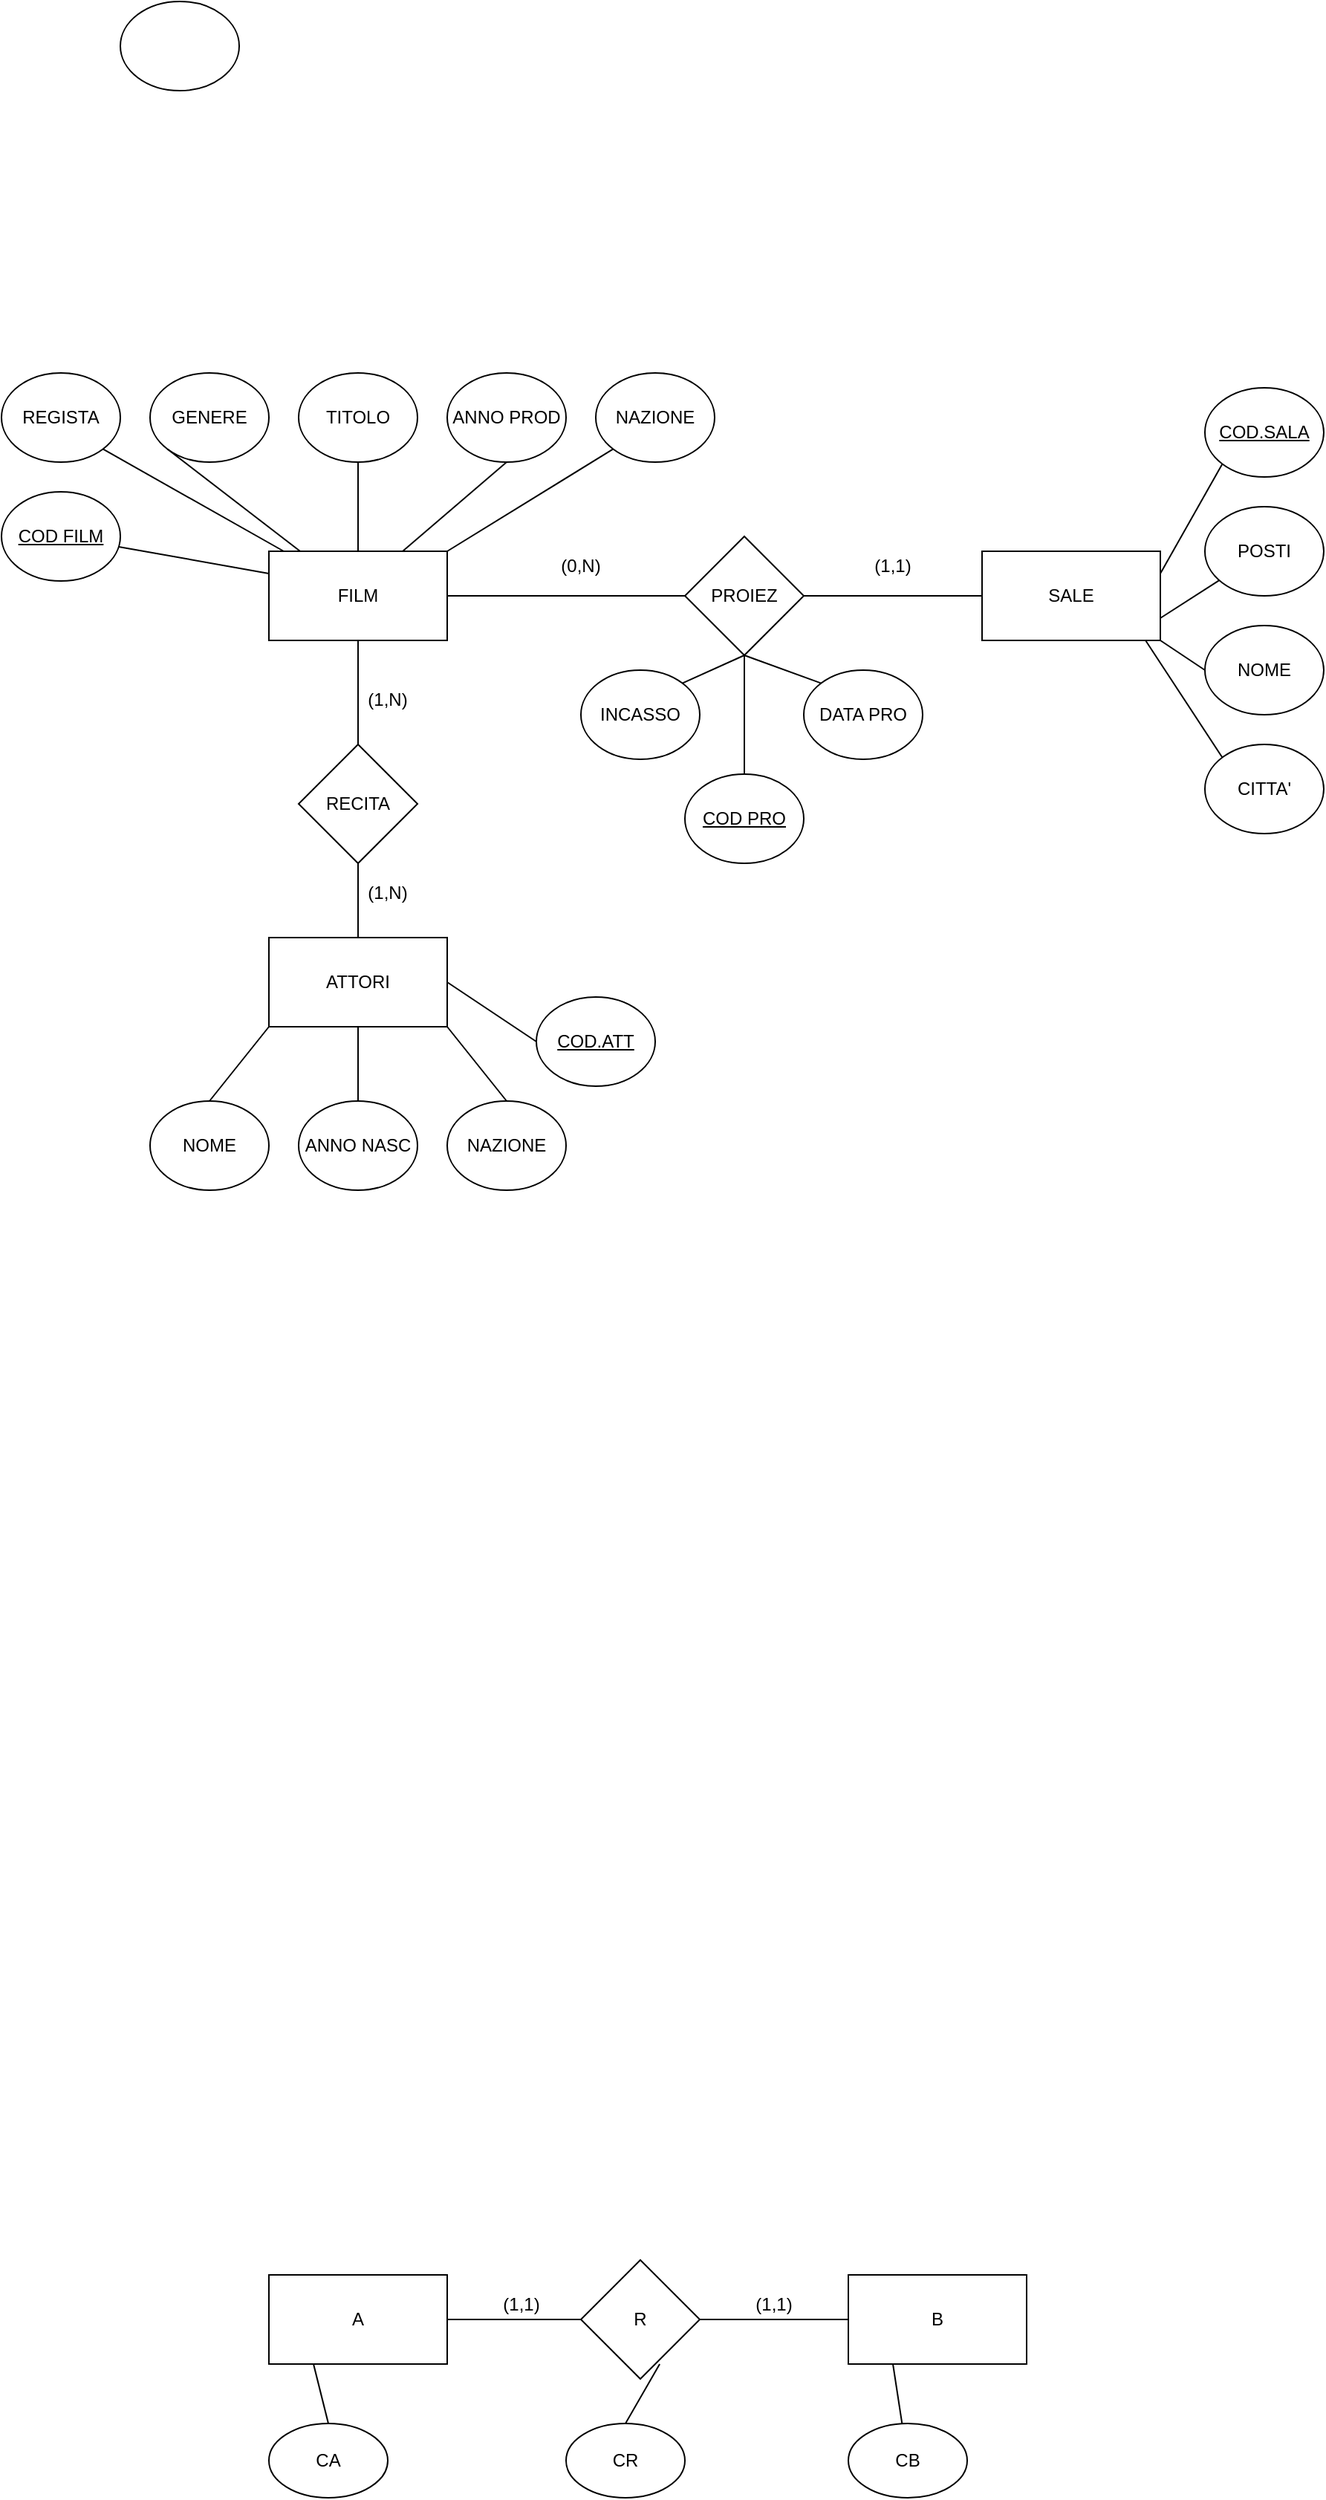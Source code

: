 <mxfile version="14.1.8" type="github">
  <diagram id="iQXElWHDbqOCm6g8M7TW" name="Page-1">
    <mxGraphModel dx="1157" dy="600" grid="1" gridSize="10" guides="1" tooltips="1" connect="1" arrows="1" fold="1" page="1" pageScale="1" pageWidth="3300" pageHeight="4681" math="0" shadow="0">
      <root>
        <mxCell id="0" />
        <mxCell id="1" parent="0" />
        <mxCell id="xWXkVfhPle93Gli7PesM-1" value="FILM" style="rounded=0;whiteSpace=wrap;html=1;" vertex="1" parent="1">
          <mxGeometry x="720" y="700" width="120" height="60" as="geometry" />
        </mxCell>
        <mxCell id="xWXkVfhPle93Gli7PesM-2" value="&lt;u&gt;COD FILM&lt;/u&gt;" style="ellipse;whiteSpace=wrap;html=1;" vertex="1" parent="1">
          <mxGeometry x="540" y="660" width="80" height="60" as="geometry" />
        </mxCell>
        <mxCell id="xWXkVfhPle93Gli7PesM-3" value="TITOLO" style="ellipse;whiteSpace=wrap;html=1;" vertex="1" parent="1">
          <mxGeometry x="740" y="580" width="80" height="60" as="geometry" />
        </mxCell>
        <mxCell id="xWXkVfhPle93Gli7PesM-4" value="GENERE" style="ellipse;whiteSpace=wrap;html=1;" vertex="1" parent="1">
          <mxGeometry x="640" y="580" width="80" height="60" as="geometry" />
        </mxCell>
        <mxCell id="xWXkVfhPle93Gli7PesM-5" value="" style="ellipse;whiteSpace=wrap;html=1;" vertex="1" parent="1">
          <mxGeometry x="620" y="330" width="80" height="60" as="geometry" />
        </mxCell>
        <mxCell id="xWXkVfhPle93Gli7PesM-6" value="ANNO PROD" style="ellipse;whiteSpace=wrap;html=1;" vertex="1" parent="1">
          <mxGeometry x="840" y="580" width="80" height="60" as="geometry" />
        </mxCell>
        <mxCell id="xWXkVfhPle93Gli7PesM-7" value="REGISTA" style="ellipse;whiteSpace=wrap;html=1;" vertex="1" parent="1">
          <mxGeometry x="540" y="580" width="80" height="60" as="geometry" />
        </mxCell>
        <mxCell id="xWXkVfhPle93Gli7PesM-8" value="NAZIONE" style="ellipse;whiteSpace=wrap;html=1;" vertex="1" parent="1">
          <mxGeometry x="940" y="580" width="80" height="60" as="geometry" />
        </mxCell>
        <mxCell id="xWXkVfhPle93Gli7PesM-9" value="RECITA" style="rhombus;whiteSpace=wrap;html=1;" vertex="1" parent="1">
          <mxGeometry x="740" y="830" width="80" height="80" as="geometry" />
        </mxCell>
        <mxCell id="xWXkVfhPle93Gli7PesM-10" value="ATTORI" style="rounded=0;whiteSpace=wrap;html=1;" vertex="1" parent="1">
          <mxGeometry x="720" y="960" width="120" height="60" as="geometry" />
        </mxCell>
        <mxCell id="xWXkVfhPle93Gli7PesM-11" value="" style="endArrow=none;html=1;entryX=0.5;entryY=1;entryDx=0;entryDy=0;exitX=0.5;exitY=0;exitDx=0;exitDy=0;" edge="1" parent="1" source="xWXkVfhPle93Gli7PesM-9" target="xWXkVfhPle93Gli7PesM-1">
          <mxGeometry width="50" height="50" relative="1" as="geometry">
            <mxPoint x="820" y="870" as="sourcePoint" />
            <mxPoint x="870" y="820" as="targetPoint" />
          </mxGeometry>
        </mxCell>
        <mxCell id="xWXkVfhPle93Gli7PesM-12" value="" style="endArrow=none;html=1;exitX=0.5;exitY=0;exitDx=0;exitDy=0;entryX=0.5;entryY=1;entryDx=0;entryDy=0;" edge="1" parent="1" source="xWXkVfhPle93Gli7PesM-10" target="xWXkVfhPle93Gli7PesM-9">
          <mxGeometry width="50" height="50" relative="1" as="geometry">
            <mxPoint x="820" y="870" as="sourcePoint" />
            <mxPoint x="870" y="820" as="targetPoint" />
          </mxGeometry>
        </mxCell>
        <mxCell id="xWXkVfhPle93Gli7PesM-13" value="&lt;u&gt;COD PRO&lt;/u&gt;" style="ellipse;whiteSpace=wrap;html=1;" vertex="1" parent="1">
          <mxGeometry x="1000" y="850" width="80" height="60" as="geometry" />
        </mxCell>
        <mxCell id="xWXkVfhPle93Gli7PesM-14" value="NOME" style="ellipse;whiteSpace=wrap;html=1;" vertex="1" parent="1">
          <mxGeometry x="640" y="1070" width="80" height="60" as="geometry" />
        </mxCell>
        <mxCell id="xWXkVfhPle93Gli7PesM-15" value="NAZIONE" style="ellipse;whiteSpace=wrap;html=1;" vertex="1" parent="1">
          <mxGeometry x="840" y="1070" width="80" height="60" as="geometry" />
        </mxCell>
        <mxCell id="xWXkVfhPle93Gli7PesM-16" value="ANNO NASC" style="ellipse;whiteSpace=wrap;html=1;" vertex="1" parent="1">
          <mxGeometry x="740" y="1070" width="80" height="60" as="geometry" />
        </mxCell>
        <mxCell id="xWXkVfhPle93Gli7PesM-17" value="&lt;u&gt;COD.ATT&lt;/u&gt;" style="ellipse;whiteSpace=wrap;html=1;" vertex="1" parent="1">
          <mxGeometry x="900" y="1000" width="80" height="60" as="geometry" />
        </mxCell>
        <mxCell id="xWXkVfhPle93Gli7PesM-18" value="" style="endArrow=none;html=1;entryX=0;entryY=0.25;entryDx=0;entryDy=0;" edge="1" parent="1" source="xWXkVfhPle93Gli7PesM-2" target="xWXkVfhPle93Gli7PesM-1">
          <mxGeometry width="50" height="50" relative="1" as="geometry">
            <mxPoint x="890" y="870" as="sourcePoint" />
            <mxPoint x="940" y="820" as="targetPoint" />
          </mxGeometry>
        </mxCell>
        <mxCell id="xWXkVfhPle93Gli7PesM-19" value="" style="endArrow=none;html=1;exitX=1;exitY=0.5;exitDx=0;exitDy=0;entryX=0;entryY=0.5;entryDx=0;entryDy=0;" edge="1" parent="1" source="xWXkVfhPle93Gli7PesM-10" target="xWXkVfhPle93Gli7PesM-17">
          <mxGeometry width="50" height="50" relative="1" as="geometry">
            <mxPoint x="890" y="870" as="sourcePoint" />
            <mxPoint x="940" y="820" as="targetPoint" />
          </mxGeometry>
        </mxCell>
        <mxCell id="xWXkVfhPle93Gli7PesM-21" value="" style="endArrow=none;html=1;exitX=1;exitY=1;exitDx=0;exitDy=0;entryX=0.5;entryY=0;entryDx=0;entryDy=0;" edge="1" parent="1" source="xWXkVfhPle93Gli7PesM-10" target="xWXkVfhPle93Gli7PesM-15">
          <mxGeometry width="50" height="50" relative="1" as="geometry">
            <mxPoint x="890" y="1000" as="sourcePoint" />
            <mxPoint x="940" y="950" as="targetPoint" />
          </mxGeometry>
        </mxCell>
        <mxCell id="xWXkVfhPle93Gli7PesM-22" value="" style="endArrow=none;html=1;exitX=0.5;exitY=0;exitDx=0;exitDy=0;entryX=0.5;entryY=1;entryDx=0;entryDy=0;" edge="1" parent="1" source="xWXkVfhPle93Gli7PesM-16" target="xWXkVfhPle93Gli7PesM-10">
          <mxGeometry width="50" height="50" relative="1" as="geometry">
            <mxPoint x="890" y="1000" as="sourcePoint" />
            <mxPoint x="940" y="950" as="targetPoint" />
          </mxGeometry>
        </mxCell>
        <mxCell id="xWXkVfhPle93Gli7PesM-23" value="" style="endArrow=none;html=1;exitX=0.5;exitY=0;exitDx=0;exitDy=0;entryX=0;entryY=1;entryDx=0;entryDy=0;" edge="1" parent="1" source="xWXkVfhPle93Gli7PesM-14" target="xWXkVfhPle93Gli7PesM-10">
          <mxGeometry width="50" height="50" relative="1" as="geometry">
            <mxPoint x="890" y="1000" as="sourcePoint" />
            <mxPoint x="940" y="950" as="targetPoint" />
          </mxGeometry>
        </mxCell>
        <mxCell id="xWXkVfhPle93Gli7PesM-24" value="" style="endArrow=none;html=1;entryX=0;entryY=1;entryDx=0;entryDy=0;" edge="1" parent="1" source="xWXkVfhPle93Gli7PesM-1" target="xWXkVfhPle93Gli7PesM-4">
          <mxGeometry width="50" height="50" relative="1" as="geometry">
            <mxPoint x="890" y="870" as="sourcePoint" />
            <mxPoint x="940" y="820" as="targetPoint" />
          </mxGeometry>
        </mxCell>
        <mxCell id="xWXkVfhPle93Gli7PesM-25" value="" style="endArrow=none;html=1;exitX=1;exitY=1;exitDx=0;exitDy=0;" edge="1" parent="1" source="xWXkVfhPle93Gli7PesM-7">
          <mxGeometry width="50" height="50" relative="1" as="geometry">
            <mxPoint x="890" y="870" as="sourcePoint" />
            <mxPoint x="730" y="700" as="targetPoint" />
          </mxGeometry>
        </mxCell>
        <mxCell id="xWXkVfhPle93Gli7PesM-26" value="" style="endArrow=none;html=1;entryX=0.5;entryY=1;entryDx=0;entryDy=0;exitX=0.5;exitY=0;exitDx=0;exitDy=0;" edge="1" parent="1" source="xWXkVfhPle93Gli7PesM-1" target="xWXkVfhPle93Gli7PesM-3">
          <mxGeometry width="50" height="50" relative="1" as="geometry">
            <mxPoint x="890" y="870" as="sourcePoint" />
            <mxPoint x="940" y="820" as="targetPoint" />
          </mxGeometry>
        </mxCell>
        <mxCell id="xWXkVfhPle93Gli7PesM-27" value="" style="endArrow=none;html=1;entryX=0.5;entryY=1;entryDx=0;entryDy=0;exitX=0.75;exitY=0;exitDx=0;exitDy=0;" edge="1" parent="1" source="xWXkVfhPle93Gli7PesM-1" target="xWXkVfhPle93Gli7PesM-6">
          <mxGeometry width="50" height="50" relative="1" as="geometry">
            <mxPoint x="890" y="870" as="sourcePoint" />
            <mxPoint x="940" y="820" as="targetPoint" />
          </mxGeometry>
        </mxCell>
        <mxCell id="xWXkVfhPle93Gli7PesM-28" value="" style="endArrow=none;html=1;entryX=0;entryY=1;entryDx=0;entryDy=0;exitX=1;exitY=0;exitDx=0;exitDy=0;" edge="1" parent="1" source="xWXkVfhPle93Gli7PesM-1" target="xWXkVfhPle93Gli7PesM-8">
          <mxGeometry width="50" height="50" relative="1" as="geometry">
            <mxPoint x="890" y="870" as="sourcePoint" />
            <mxPoint x="940" y="820" as="targetPoint" />
          </mxGeometry>
        </mxCell>
        <mxCell id="xWXkVfhPle93Gli7PesM-29" value="PROIEZ" style="rhombus;whiteSpace=wrap;html=1;" vertex="1" parent="1">
          <mxGeometry x="1000" y="690" width="80" height="80" as="geometry" />
        </mxCell>
        <mxCell id="xWXkVfhPle93Gli7PesM-30" value="SALE" style="rounded=0;whiteSpace=wrap;html=1;" vertex="1" parent="1">
          <mxGeometry x="1200" y="700" width="120" height="60" as="geometry" />
        </mxCell>
        <mxCell id="xWXkVfhPle93Gli7PesM-31" value="" style="endArrow=none;html=1;exitX=1;exitY=0.5;exitDx=0;exitDy=0;entryX=0;entryY=0.5;entryDx=0;entryDy=0;" edge="1" parent="1" source="xWXkVfhPle93Gli7PesM-1" target="xWXkVfhPle93Gli7PesM-29">
          <mxGeometry width="50" height="50" relative="1" as="geometry">
            <mxPoint x="1170" y="870" as="sourcePoint" />
            <mxPoint x="1220" y="820" as="targetPoint" />
          </mxGeometry>
        </mxCell>
        <mxCell id="xWXkVfhPle93Gli7PesM-33" value="CITTA&#39;" style="ellipse;whiteSpace=wrap;html=1;" vertex="1" parent="1">
          <mxGeometry x="1350" y="830" width="80" height="60" as="geometry" />
        </mxCell>
        <mxCell id="xWXkVfhPle93Gli7PesM-34" value="NOME" style="ellipse;whiteSpace=wrap;html=1;" vertex="1" parent="1">
          <mxGeometry x="1350" y="750" width="80" height="60" as="geometry" />
        </mxCell>
        <mxCell id="xWXkVfhPle93Gli7PesM-35" value="POSTI" style="ellipse;whiteSpace=wrap;html=1;" vertex="1" parent="1">
          <mxGeometry x="1350" y="670" width="80" height="60" as="geometry" />
        </mxCell>
        <mxCell id="xWXkVfhPle93Gli7PesM-36" value="&lt;u&gt;COD.SALA&lt;/u&gt;" style="ellipse;whiteSpace=wrap;html=1;" vertex="1" parent="1">
          <mxGeometry x="1350" y="590" width="80" height="60" as="geometry" />
        </mxCell>
        <mxCell id="xWXkVfhPle93Gli7PesM-37" value="INCASSO" style="ellipse;whiteSpace=wrap;html=1;" vertex="1" parent="1">
          <mxGeometry x="930" y="780" width="80" height="60" as="geometry" />
        </mxCell>
        <mxCell id="xWXkVfhPle93Gli7PesM-38" value="DATA PRO" style="ellipse;whiteSpace=wrap;html=1;" vertex="1" parent="1">
          <mxGeometry x="1080" y="780" width="80" height="60" as="geometry" />
        </mxCell>
        <mxCell id="xWXkVfhPle93Gli7PesM-39" value="" style="endArrow=none;html=1;exitX=1;exitY=0;exitDx=0;exitDy=0;entryX=0.5;entryY=1;entryDx=0;entryDy=0;" edge="1" parent="1" source="xWXkVfhPle93Gli7PesM-37" target="xWXkVfhPle93Gli7PesM-29">
          <mxGeometry width="50" height="50" relative="1" as="geometry">
            <mxPoint x="1170" y="600" as="sourcePoint" />
            <mxPoint x="1220" y="550" as="targetPoint" />
          </mxGeometry>
        </mxCell>
        <mxCell id="xWXkVfhPle93Gli7PesM-40" value="" style="endArrow=none;html=1;exitX=0.5;exitY=1;exitDx=0;exitDy=0;entryX=0;entryY=0;entryDx=0;entryDy=0;" edge="1" parent="1" source="xWXkVfhPle93Gli7PesM-29" target="xWXkVfhPle93Gli7PesM-38">
          <mxGeometry width="50" height="50" relative="1" as="geometry">
            <mxPoint x="1170" y="600" as="sourcePoint" />
            <mxPoint x="1220" y="550" as="targetPoint" />
          </mxGeometry>
        </mxCell>
        <mxCell id="xWXkVfhPle93Gli7PesM-41" value="" style="endArrow=none;html=1;entryX=0.917;entryY=1;entryDx=0;entryDy=0;entryPerimeter=0;exitX=0;exitY=0;exitDx=0;exitDy=0;" edge="1" parent="1" source="xWXkVfhPle93Gli7PesM-33" target="xWXkVfhPle93Gli7PesM-30">
          <mxGeometry width="50" height="50" relative="1" as="geometry">
            <mxPoint x="1170" y="870" as="sourcePoint" />
            <mxPoint x="1220" y="820" as="targetPoint" />
          </mxGeometry>
        </mxCell>
        <mxCell id="xWXkVfhPle93Gli7PesM-42" value="" style="endArrow=none;html=1;entryX=1;entryY=1;entryDx=0;entryDy=0;exitX=0;exitY=0.5;exitDx=0;exitDy=0;" edge="1" parent="1" source="xWXkVfhPle93Gli7PesM-34" target="xWXkVfhPle93Gli7PesM-30">
          <mxGeometry width="50" height="50" relative="1" as="geometry">
            <mxPoint x="1170" y="870" as="sourcePoint" />
            <mxPoint x="1220" y="820" as="targetPoint" />
          </mxGeometry>
        </mxCell>
        <mxCell id="xWXkVfhPle93Gli7PesM-43" value="" style="endArrow=none;html=1;exitX=1;exitY=0.75;exitDx=0;exitDy=0;" edge="1" parent="1" source="xWXkVfhPle93Gli7PesM-30" target="xWXkVfhPle93Gli7PesM-35">
          <mxGeometry width="50" height="50" relative="1" as="geometry">
            <mxPoint x="1170" y="870" as="sourcePoint" />
            <mxPoint x="1220" y="820" as="targetPoint" />
          </mxGeometry>
        </mxCell>
        <mxCell id="xWXkVfhPle93Gli7PesM-44" value="" style="endArrow=none;html=1;entryX=0;entryY=1;entryDx=0;entryDy=0;exitX=1;exitY=0.25;exitDx=0;exitDy=0;" edge="1" parent="1" source="xWXkVfhPle93Gli7PesM-30" target="xWXkVfhPle93Gli7PesM-36">
          <mxGeometry width="50" height="50" relative="1" as="geometry">
            <mxPoint x="1170" y="870" as="sourcePoint" />
            <mxPoint x="1220" y="820" as="targetPoint" />
          </mxGeometry>
        </mxCell>
        <mxCell id="xWXkVfhPle93Gli7PesM-47" value="A" style="rounded=0;whiteSpace=wrap;html=1;" vertex="1" parent="1">
          <mxGeometry x="720" y="1860" width="120" height="60" as="geometry" />
        </mxCell>
        <mxCell id="xWXkVfhPle93Gli7PesM-48" value="B" style="rounded=0;whiteSpace=wrap;html=1;" vertex="1" parent="1">
          <mxGeometry x="1110" y="1860" width="120" height="60" as="geometry" />
        </mxCell>
        <mxCell id="xWXkVfhPle93Gli7PesM-49" value="R" style="rhombus;whiteSpace=wrap;html=1;" vertex="1" parent="1">
          <mxGeometry x="930" y="1850" width="80" height="80" as="geometry" />
        </mxCell>
        <mxCell id="xWXkVfhPle93Gli7PesM-50" value="" style="endArrow=none;html=1;exitX=1;exitY=0.5;exitDx=0;exitDy=0;entryX=0;entryY=0.5;entryDx=0;entryDy=0;" edge="1" parent="1" source="xWXkVfhPle93Gli7PesM-47" target="xWXkVfhPle93Gli7PesM-49">
          <mxGeometry width="50" height="50" relative="1" as="geometry">
            <mxPoint x="1030" y="1930" as="sourcePoint" />
            <mxPoint x="1080" y="1880" as="targetPoint" />
          </mxGeometry>
        </mxCell>
        <mxCell id="xWXkVfhPle93Gli7PesM-51" value="" style="endArrow=none;html=1;exitX=1;exitY=0.5;exitDx=0;exitDy=0;entryX=0;entryY=0.5;entryDx=0;entryDy=0;" edge="1" parent="1" source="xWXkVfhPle93Gli7PesM-49" target="xWXkVfhPle93Gli7PesM-48">
          <mxGeometry width="50" height="50" relative="1" as="geometry">
            <mxPoint x="1030" y="1930" as="sourcePoint" />
            <mxPoint x="1080" y="1880" as="targetPoint" />
          </mxGeometry>
        </mxCell>
        <mxCell id="xWXkVfhPle93Gli7PesM-52" value="CA" style="ellipse;whiteSpace=wrap;html=1;" vertex="1" parent="1">
          <mxGeometry x="720" y="1960" width="80" height="50" as="geometry" />
        </mxCell>
        <mxCell id="xWXkVfhPle93Gli7PesM-53" value="" style="endArrow=none;html=1;exitX=0.5;exitY=0;exitDx=0;exitDy=0;entryX=0.25;entryY=1;entryDx=0;entryDy=0;" edge="1" parent="1" source="xWXkVfhPle93Gli7PesM-52" target="xWXkVfhPle93Gli7PesM-47">
          <mxGeometry width="50" height="50" relative="1" as="geometry">
            <mxPoint x="1030" y="1930" as="sourcePoint" />
            <mxPoint x="1080" y="1880" as="targetPoint" />
          </mxGeometry>
        </mxCell>
        <mxCell id="xWXkVfhPle93Gli7PesM-54" value="CB" style="ellipse;whiteSpace=wrap;html=1;" vertex="1" parent="1">
          <mxGeometry x="1110" y="1960" width="80" height="50" as="geometry" />
        </mxCell>
        <mxCell id="xWXkVfhPle93Gli7PesM-55" value="" style="endArrow=none;html=1;entryX=0.25;entryY=1;entryDx=0;entryDy=0;" edge="1" parent="1" source="xWXkVfhPle93Gli7PesM-54" target="xWXkVfhPle93Gli7PesM-48">
          <mxGeometry width="50" height="50" relative="1" as="geometry">
            <mxPoint x="770" y="1970" as="sourcePoint" />
            <mxPoint x="760" y="1930" as="targetPoint" />
          </mxGeometry>
        </mxCell>
        <mxCell id="xWXkVfhPle93Gli7PesM-56" value="CR" style="ellipse;whiteSpace=wrap;html=1;" vertex="1" parent="1">
          <mxGeometry x="920" y="1960" width="80" height="50" as="geometry" />
        </mxCell>
        <mxCell id="xWXkVfhPle93Gli7PesM-57" value="" style="endArrow=none;html=1;exitX=0.5;exitY=0;exitDx=0;exitDy=0;entryX=0.663;entryY=0.875;entryDx=0;entryDy=0;entryPerimeter=0;" edge="1" parent="1" source="xWXkVfhPle93Gli7PesM-56" target="xWXkVfhPle93Gli7PesM-49">
          <mxGeometry width="50" height="50" relative="1" as="geometry">
            <mxPoint x="1030" y="1930" as="sourcePoint" />
            <mxPoint x="1080" y="1880" as="targetPoint" />
          </mxGeometry>
        </mxCell>
        <mxCell id="xWXkVfhPle93Gli7PesM-58" value="(1,1)" style="text;html=1;strokeColor=none;fillColor=none;align=center;verticalAlign=middle;whiteSpace=wrap;rounded=0;" vertex="1" parent="1">
          <mxGeometry x="870" y="1870" width="40" height="20" as="geometry" />
        </mxCell>
        <mxCell id="xWXkVfhPle93Gli7PesM-59" value="(1,1)" style="text;html=1;strokeColor=none;fillColor=none;align=center;verticalAlign=middle;whiteSpace=wrap;rounded=0;" vertex="1" parent="1">
          <mxGeometry x="1040" y="1870" width="40" height="20" as="geometry" />
        </mxCell>
        <mxCell id="xWXkVfhPle93Gli7PesM-60" value="" style="endArrow=none;html=1;exitX=0.5;exitY=0;exitDx=0;exitDy=0;entryX=0.5;entryY=1;entryDx=0;entryDy=0;" edge="1" parent="1" source="xWXkVfhPle93Gli7PesM-13" target="xWXkVfhPle93Gli7PesM-29">
          <mxGeometry width="50" height="50" relative="1" as="geometry">
            <mxPoint x="1030" y="830" as="sourcePoint" />
            <mxPoint x="1080" y="780" as="targetPoint" />
          </mxGeometry>
        </mxCell>
        <mxCell id="xWXkVfhPle93Gli7PesM-61" value="(0,N)" style="text;html=1;strokeColor=none;fillColor=none;align=center;verticalAlign=middle;whiteSpace=wrap;rounded=0;" vertex="1" parent="1">
          <mxGeometry x="910" y="700" width="40" height="20" as="geometry" />
        </mxCell>
        <mxCell id="xWXkVfhPle93Gli7PesM-62" value="(1,N)" style="text;html=1;strokeColor=none;fillColor=none;align=center;verticalAlign=middle;whiteSpace=wrap;rounded=0;" vertex="1" parent="1">
          <mxGeometry x="780" y="790" width="40" height="20" as="geometry" />
        </mxCell>
        <mxCell id="xWXkVfhPle93Gli7PesM-64" value="" style="endArrow=none;html=1;exitX=1;exitY=0.5;exitDx=0;exitDy=0;entryX=0;entryY=0.5;entryDx=0;entryDy=0;" edge="1" parent="1" source="xWXkVfhPle93Gli7PesM-29" target="xWXkVfhPle93Gli7PesM-30">
          <mxGeometry width="50" height="50" relative="1" as="geometry">
            <mxPoint x="1080" y="730" as="sourcePoint" />
            <mxPoint x="1120" y="730" as="targetPoint" />
          </mxGeometry>
        </mxCell>
        <mxCell id="xWXkVfhPle93Gli7PesM-66" value="(1,N)" style="text;html=1;strokeColor=none;fillColor=none;align=center;verticalAlign=middle;whiteSpace=wrap;rounded=0;" vertex="1" parent="1">
          <mxGeometry x="780" y="920" width="40" height="20" as="geometry" />
        </mxCell>
        <mxCell id="xWXkVfhPle93Gli7PesM-68" value="(1,1)" style="text;html=1;strokeColor=none;fillColor=none;align=center;verticalAlign=middle;whiteSpace=wrap;rounded=0;" vertex="1" parent="1">
          <mxGeometry x="1120" y="700" width="40" height="20" as="geometry" />
        </mxCell>
      </root>
    </mxGraphModel>
  </diagram>
</mxfile>
